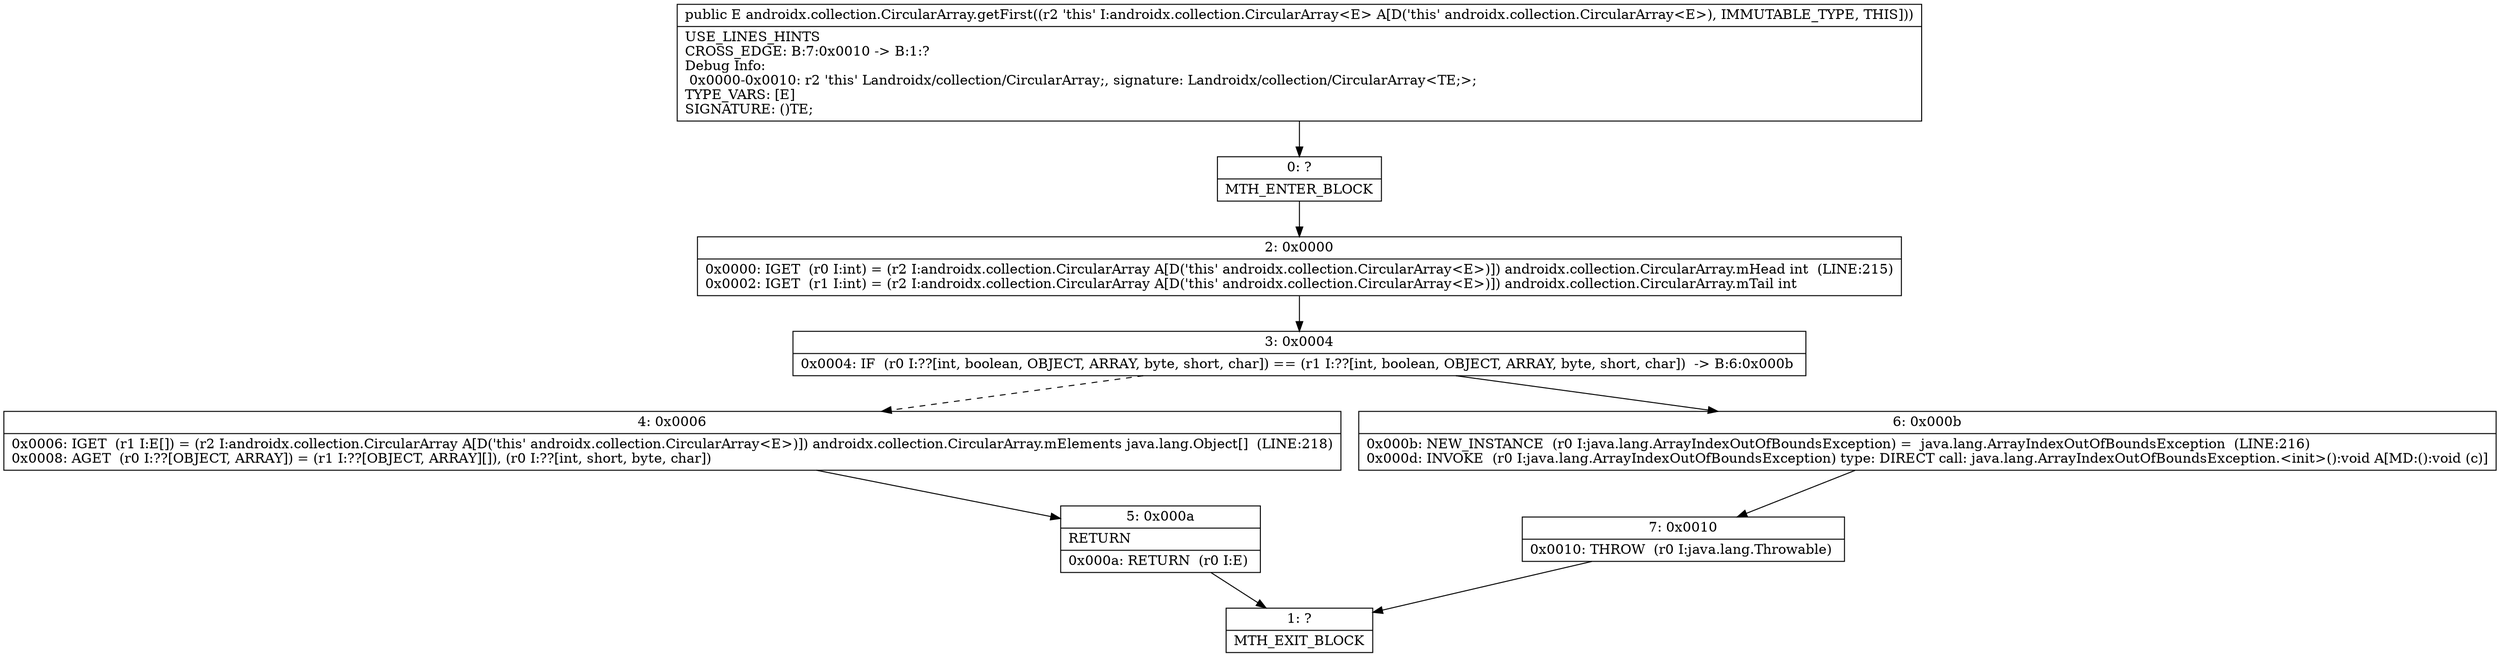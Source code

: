 digraph "CFG forandroidx.collection.CircularArray.getFirst()Ljava\/lang\/Object;" {
Node_0 [shape=record,label="{0\:\ ?|MTH_ENTER_BLOCK\l}"];
Node_2 [shape=record,label="{2\:\ 0x0000|0x0000: IGET  (r0 I:int) = (r2 I:androidx.collection.CircularArray A[D('this' androidx.collection.CircularArray\<E\>)]) androidx.collection.CircularArray.mHead int  (LINE:215)\l0x0002: IGET  (r1 I:int) = (r2 I:androidx.collection.CircularArray A[D('this' androidx.collection.CircularArray\<E\>)]) androidx.collection.CircularArray.mTail int \l}"];
Node_3 [shape=record,label="{3\:\ 0x0004|0x0004: IF  (r0 I:??[int, boolean, OBJECT, ARRAY, byte, short, char]) == (r1 I:??[int, boolean, OBJECT, ARRAY, byte, short, char])  \-\> B:6:0x000b \l}"];
Node_4 [shape=record,label="{4\:\ 0x0006|0x0006: IGET  (r1 I:E[]) = (r2 I:androidx.collection.CircularArray A[D('this' androidx.collection.CircularArray\<E\>)]) androidx.collection.CircularArray.mElements java.lang.Object[]  (LINE:218)\l0x0008: AGET  (r0 I:??[OBJECT, ARRAY]) = (r1 I:??[OBJECT, ARRAY][]), (r0 I:??[int, short, byte, char]) \l}"];
Node_5 [shape=record,label="{5\:\ 0x000a|RETURN\l|0x000a: RETURN  (r0 I:E) \l}"];
Node_1 [shape=record,label="{1\:\ ?|MTH_EXIT_BLOCK\l}"];
Node_6 [shape=record,label="{6\:\ 0x000b|0x000b: NEW_INSTANCE  (r0 I:java.lang.ArrayIndexOutOfBoundsException) =  java.lang.ArrayIndexOutOfBoundsException  (LINE:216)\l0x000d: INVOKE  (r0 I:java.lang.ArrayIndexOutOfBoundsException) type: DIRECT call: java.lang.ArrayIndexOutOfBoundsException.\<init\>():void A[MD:():void (c)]\l}"];
Node_7 [shape=record,label="{7\:\ 0x0010|0x0010: THROW  (r0 I:java.lang.Throwable) \l}"];
MethodNode[shape=record,label="{public E androidx.collection.CircularArray.getFirst((r2 'this' I:androidx.collection.CircularArray\<E\> A[D('this' androidx.collection.CircularArray\<E\>), IMMUTABLE_TYPE, THIS]))  | USE_LINES_HINTS\lCROSS_EDGE: B:7:0x0010 \-\> B:1:?\lDebug Info:\l  0x0000\-0x0010: r2 'this' Landroidx\/collection\/CircularArray;, signature: Landroidx\/collection\/CircularArray\<TE;\>;\lTYPE_VARS: [E]\lSIGNATURE: ()TE;\l}"];
MethodNode -> Node_0;Node_0 -> Node_2;
Node_2 -> Node_3;
Node_3 -> Node_4[style=dashed];
Node_3 -> Node_6;
Node_4 -> Node_5;
Node_5 -> Node_1;
Node_6 -> Node_7;
Node_7 -> Node_1;
}

